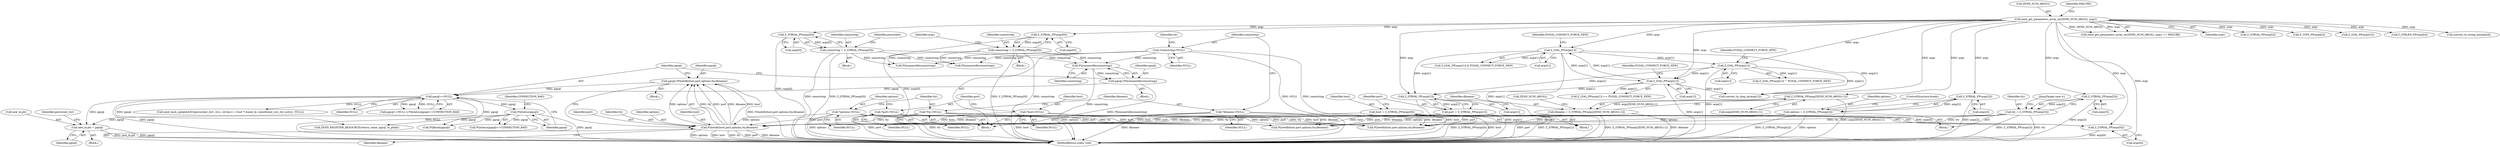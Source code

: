 digraph "0_php_4435b9142ff9813845d5c97ab29a5d637bedb257_5@pointer" {
"1000594" [label="(Call,new_le.ptr = pgsql)"];
"1000576" [label="(Call,pgsql==NULL)"];
"1000566" [label="(Call,pgsql=PQsetdb(host,port,options,tty,dbname))"];
"1000568" [label="(Call,PQsetdb(host,port,options,tty,dbname))"];
"1000299" [label="(Call,*host=NULL)"];
"1000463" [label="(Call,host = Z_STRVAL_PP(args[0]))"];
"1000465" [label="(Call,Z_STRVAL_PP(args[0]))"];
"1000343" [label="(Call,zend_get_parameters_array_ex(ZEND_NUM_ARGS(), args))"];
"1000303" [label="(Call,*port=NULL)"];
"1000469" [label="(Call,port = Z_STRVAL_PP(args[1]))"];
"1000471" [label="(Call,Z_STRVAL_PP(args[1]))"];
"1000391" [label="(Call,Z_LVAL_PP(args[1]))"];
"1000381" [label="(Call,Z_LVAL_PP(args[1]))"];
"1000401" [label="(Call,Z_LVAL_PP(args[1]))"];
"1000494" [label="(Call,options = Z_STRVAL_PP(args[2]))"];
"1000496" [label="(Call,Z_STRVAL_PP(args[2]))"];
"1000307" [label="(Call,*options=NULL)"];
"1000311" [label="(Call,*tty=NULL)"];
"1000487" [label="(Call,tty = Z_STRVAL_PP(args[3]))"];
"1000489" [label="(Call,Z_STRVAL_PP(args[3]))"];
"1000315" [label="(Call,*dbname=NULL)"];
"1000475" [label="(Call,dbname = Z_STRVAL_PP(args[ZEND_NUM_ARGS()-1]))"];
"1000477" [label="(Call,Z_STRVAL_PP(args[ZEND_NUM_ARGS()-1]))"];
"1000560" [label="(Call,pgsql=PQconnectdb(connstring))"];
"1000562" [label="(Call,PQconnectdb(connstring))"];
"1000433" [label="(Call,connstring = Z_STRVAL_PP(args[0]))"];
"1000435" [label="(Call,Z_STRVAL_PP(args[0]))"];
"1000445" [label="(Call,connstring = Z_STRVAL_PP(args[0]))"];
"1000447" [label="(Call,Z_STRVAL_PP(args[0]))"];
"1000319" [label="(Call,*connstring=NULL)"];
"1000580" [label="(Call,PQstatus(pgsql))"];
"1000465" [label="(Call,Z_STRVAL_PP(args[0]))"];
"1000381" [label="(Call,Z_LVAL_PP(args[1]))"];
"1000500" [label="(ControlStructure,break;)"];
"1000484" [label="(Call,ZEND_NUM_ARGS())"];
"1000566" [label="(Call,pgsql=PQsetdb(host,port,options,tty,dbname))"];
"1000570" [label="(Identifier,port)"];
"1000462" [label="(Block,)"];
"1000472" [label="(Call,args[1])"];
"1000300" [label="(Identifier,host)"];
"1000572" [label="(Identifier,tty)"];
"1000447" [label="(Call,Z_STRVAL_PP(args[0]))"];
"1000497" [label="(Call,args[2])"];
"1000478" [label="(Call,args[ZEND_NUM_ARGS()-1])"];
"1000317" [label="(Identifier,NULL)"];
"1000571" [label="(Identifier,options)"];
"1000471" [label="(Call,Z_STRVAL_PP(args[1]))"];
"1000861" [label="(Call,PQconnectdb(connstring))"];
"1000297" [label="(Block,)"];
"1000342" [label="(Call,zend_get_parameters_array_ex(ZEND_NUM_ARGS(), args) == FAILURE)"];
"1000962" [label="(MethodReturn,static void)"];
"1000567" [label="(Identifier,pgsql)"];
"1000345" [label="(Identifier,args)"];
"1000560" [label="(Call,pgsql=PQconnectdb(connstring))"];
"1000392" [label="(Call,args[1])"];
"1000576" [label="(Call,pgsql==NULL)"];
"1000867" [label="(Call,PQsetdb(host,port,options,tty,dbname))"];
"1000488" [label="(Identifier,tty)"];
"1000684" [label="(Call,PQsetdb(host,port,options,tty,dbname))"];
"1000477" [label="(Call,Z_STRVAL_PP(args[ZEND_NUM_ARGS()-1]))"];
"1000385" [label="(Identifier,PGSQL_CONNECT_FORCE_NEW)"];
"1000579" [label="(Call,PQstatus(pgsql)==CONNECTION_BAD)"];
"1000400" [label="(Call,Z_LVAL_PP(args[1]) ^ PGSQL_CONNECT_FORCE_NEW)"];
"1000581" [label="(Identifier,pgsql)"];
"1000578" [label="(Identifier,NULL)"];
"1000391" [label="(Call,Z_LVAL_PP(args[1]))"];
"1000344" [label="(Call,ZEND_NUM_ARGS())"];
"1000320" [label="(Identifier,connstring)"];
"1000445" [label="(Call,connstring = Z_STRVAL_PP(args[0]))"];
"1000750" [label="(Call,ZEND_REGISTER_RESOURCE(return_value, pgsql, le_plink))"];
"1000417" [label="(Call,Z_STRVAL_PP(args[i]))"];
"1000405" [label="(Identifier,PGSQL_CONNECT_FORCE_NEW)"];
"1000325" [label="(Identifier,str)"];
"1000312" [label="(Identifier,tty)"];
"1000346" [label="(Identifier,FAILURE)"];
"1000469" [label="(Call,port = Z_STRVAL_PP(args[1]))"];
"1000475" [label="(Call,dbname = Z_STRVAL_PP(args[ZEND_NUM_ARGS()-1]))"];
"1000470" [label="(Identifier,port)"];
"1000305" [label="(Identifier,NULL)"];
"1000575" [label="(Call,pgsql==NULL || PQstatus(pgsql)==CONNECTION_BAD)"];
"1000489" [label="(Call,Z_STRVAL_PP(args[3]))"];
"1000582" [label="(Identifier,CONNECTION_BAD)"];
"1000303" [label="(Call,*port=NULL)"];
"1000463" [label="(Call,host = Z_STRVAL_PP(args[0]))"];
"1000432" [label="(Block,)"];
"1000503" [label="(Identifier,persistent)"];
"1000569" [label="(Identifier,host)"];
"1000373" [label="(Call,Z_TYPE_PP(args[i]))"];
"1000563" [label="(Identifier,connstring)"];
"1000565" [label="(Block,)"];
"1000457" [label="(Call,Z_LVAL_PP(args[1]))"];
"1000315" [label="(Call,*dbname=NULL)"];
"1000559" [label="(Block,)"];
"1000466" [label="(Call,args[0])"];
"1000395" [label="(Identifier,PGSQL_CONNECT_FORCE_NEW)"];
"1000598" [label="(Identifier,pgsql)"];
"1000308" [label="(Identifier,options)"];
"1000464" [label="(Identifier,host)"];
"1000421" [label="(Call,Z_STRLEN_PP(args[i]))"];
"1000311" [label="(Call,*tty=NULL)"];
"1000493" [label="(JumpTarget,case 4:)"];
"1000577" [label="(Identifier,pgsql)"];
"1000496" [label="(Call,Z_STRVAL_PP(args[2]))"];
"1000382" [label="(Call,args[1])"];
"1000601" [label="(Call,zend_hash_update(&EG(persistent_list), str.c, str.len+1, (void *) &new_le, sizeof(zend_rsrc_list_entry), NULL))"];
"1000494" [label="(Call,options = Z_STRVAL_PP(args[2]))"];
"1000580" [label="(Call,PQstatus(pgsql))"];
"1000495" [label="(Identifier,options)"];
"1000309" [label="(Identifier,NULL)"];
"1000433" [label="(Call,connstring = Z_STRVAL_PP(args[0]))"];
"1000304" [label="(Identifier,port)"];
"1000604" [label="(Identifier,persistent_list)"];
"1000307" [label="(Call,*options=NULL)"];
"1000562" [label="(Call,PQconnectdb(connstring))"];
"1000390" [label="(Call,Z_LVAL_PP(args[1]) & PGSQL_CONNECT_FORCE_NEW)"];
"1000587" [label="(Call,PQfinish(pgsql))"];
"1000487" [label="(Call,tty = Z_STRVAL_PP(args[3]))"];
"1000380" [label="(Call,Z_LVAL_PP(args[1]) == PGSQL_CONNECT_FORCE_NEW)"];
"1000451" [label="(Call,convert_to_long_ex(args[1]))"];
"1000476" [label="(Identifier,dbname)"];
"1000299" [label="(Call,*host=NULL)"];
"1000490" [label="(Call,args[3])"];
"1000594" [label="(Call,new_le.ptr = pgsql)"];
"1000446" [label="(Identifier,connstring)"];
"1000595" [label="(Call,new_le.ptr)"];
"1000321" [label="(Identifier,NULL)"];
"1000316" [label="(Identifier,dbname)"];
"1000436" [label="(Call,args[0])"];
"1000319" [label="(Call,*connstring=NULL)"];
"1000301" [label="(Identifier,NULL)"];
"1000527" [label="(Block,)"];
"1000406" [label="(Call,convert_to_string_ex(args[i]))"];
"1000485" [label="(Block,)"];
"1000401" [label="(Call,Z_LVAL_PP(args[1]))"];
"1000313" [label="(Identifier,NULL)"];
"1000573" [label="(Identifier,dbname)"];
"1000448" [label="(Call,args[0])"];
"1000561" [label="(Identifier,pgsql)"];
"1000453" [label="(Identifier,args)"];
"1000444" [label="(Block,)"];
"1000676" [label="(Call,PQconnectdb(connstring))"];
"1000343" [label="(Call,zend_get_parameters_array_ex(ZEND_NUM_ARGS(), args))"];
"1000434" [label="(Identifier,connstring)"];
"1000402" [label="(Call,args[1])"];
"1000435" [label="(Call,Z_STRVAL_PP(args[0]))"];
"1000568" [label="(Call,PQsetdb(host,port,options,tty,dbname))"];
"1000594" -> "1000527"  [label="AST: "];
"1000594" -> "1000598"  [label="CFG: "];
"1000595" -> "1000594"  [label="AST: "];
"1000598" -> "1000594"  [label="AST: "];
"1000604" -> "1000594"  [label="CFG: "];
"1000594" -> "1000962"  [label="DDG: pgsql"];
"1000594" -> "1000962"  [label="DDG: new_le.ptr"];
"1000576" -> "1000594"  [label="DDG: pgsql"];
"1000580" -> "1000594"  [label="DDG: pgsql"];
"1000576" -> "1000575"  [label="AST: "];
"1000576" -> "1000578"  [label="CFG: "];
"1000577" -> "1000576"  [label="AST: "];
"1000578" -> "1000576"  [label="AST: "];
"1000581" -> "1000576"  [label="CFG: "];
"1000575" -> "1000576"  [label="CFG: "];
"1000576" -> "1000962"  [label="DDG: pgsql"];
"1000576" -> "1000962"  [label="DDG: NULL"];
"1000576" -> "1000575"  [label="DDG: pgsql"];
"1000576" -> "1000575"  [label="DDG: NULL"];
"1000566" -> "1000576"  [label="DDG: pgsql"];
"1000560" -> "1000576"  [label="DDG: pgsql"];
"1000576" -> "1000580"  [label="DDG: pgsql"];
"1000576" -> "1000587"  [label="DDG: pgsql"];
"1000576" -> "1000601"  [label="DDG: NULL"];
"1000576" -> "1000750"  [label="DDG: pgsql"];
"1000566" -> "1000565"  [label="AST: "];
"1000566" -> "1000568"  [label="CFG: "];
"1000567" -> "1000566"  [label="AST: "];
"1000568" -> "1000566"  [label="AST: "];
"1000577" -> "1000566"  [label="CFG: "];
"1000566" -> "1000962"  [label="DDG: PQsetdb(host,port,options,tty,dbname)"];
"1000568" -> "1000566"  [label="DDG: options"];
"1000568" -> "1000566"  [label="DDG: tty"];
"1000568" -> "1000566"  [label="DDG: port"];
"1000568" -> "1000566"  [label="DDG: dbname"];
"1000568" -> "1000566"  [label="DDG: host"];
"1000568" -> "1000573"  [label="CFG: "];
"1000569" -> "1000568"  [label="AST: "];
"1000570" -> "1000568"  [label="AST: "];
"1000571" -> "1000568"  [label="AST: "];
"1000572" -> "1000568"  [label="AST: "];
"1000573" -> "1000568"  [label="AST: "];
"1000568" -> "1000962"  [label="DDG: options"];
"1000568" -> "1000962"  [label="DDG: host"];
"1000568" -> "1000962"  [label="DDG: tty"];
"1000568" -> "1000962"  [label="DDG: port"];
"1000568" -> "1000962"  [label="DDG: dbname"];
"1000299" -> "1000568"  [label="DDG: host"];
"1000463" -> "1000568"  [label="DDG: host"];
"1000303" -> "1000568"  [label="DDG: port"];
"1000469" -> "1000568"  [label="DDG: port"];
"1000494" -> "1000568"  [label="DDG: options"];
"1000307" -> "1000568"  [label="DDG: options"];
"1000311" -> "1000568"  [label="DDG: tty"];
"1000487" -> "1000568"  [label="DDG: tty"];
"1000315" -> "1000568"  [label="DDG: dbname"];
"1000475" -> "1000568"  [label="DDG: dbname"];
"1000299" -> "1000297"  [label="AST: "];
"1000299" -> "1000301"  [label="CFG: "];
"1000300" -> "1000299"  [label="AST: "];
"1000301" -> "1000299"  [label="AST: "];
"1000304" -> "1000299"  [label="CFG: "];
"1000299" -> "1000962"  [label="DDG: host"];
"1000299" -> "1000684"  [label="DDG: host"];
"1000299" -> "1000867"  [label="DDG: host"];
"1000463" -> "1000462"  [label="AST: "];
"1000463" -> "1000465"  [label="CFG: "];
"1000464" -> "1000463"  [label="AST: "];
"1000465" -> "1000463"  [label="AST: "];
"1000470" -> "1000463"  [label="CFG: "];
"1000463" -> "1000962"  [label="DDG: Z_STRVAL_PP(args[0])"];
"1000463" -> "1000962"  [label="DDG: host"];
"1000465" -> "1000463"  [label="DDG: args[0]"];
"1000463" -> "1000684"  [label="DDG: host"];
"1000463" -> "1000867"  [label="DDG: host"];
"1000465" -> "1000466"  [label="CFG: "];
"1000466" -> "1000465"  [label="AST: "];
"1000465" -> "1000962"  [label="DDG: args[0]"];
"1000343" -> "1000465"  [label="DDG: args"];
"1000343" -> "1000342"  [label="AST: "];
"1000343" -> "1000345"  [label="CFG: "];
"1000344" -> "1000343"  [label="AST: "];
"1000345" -> "1000343"  [label="AST: "];
"1000346" -> "1000343"  [label="CFG: "];
"1000343" -> "1000962"  [label="DDG: args"];
"1000343" -> "1000342"  [label="DDG: ZEND_NUM_ARGS()"];
"1000343" -> "1000342"  [label="DDG: args"];
"1000343" -> "1000373"  [label="DDG: args"];
"1000343" -> "1000381"  [label="DDG: args"];
"1000343" -> "1000391"  [label="DDG: args"];
"1000343" -> "1000401"  [label="DDG: args"];
"1000343" -> "1000406"  [label="DDG: args"];
"1000343" -> "1000417"  [label="DDG: args"];
"1000343" -> "1000421"  [label="DDG: args"];
"1000343" -> "1000435"  [label="DDG: args"];
"1000343" -> "1000447"  [label="DDG: args"];
"1000343" -> "1000451"  [label="DDG: args"];
"1000343" -> "1000457"  [label="DDG: args"];
"1000343" -> "1000471"  [label="DDG: args"];
"1000343" -> "1000477"  [label="DDG: args"];
"1000343" -> "1000489"  [label="DDG: args"];
"1000343" -> "1000496"  [label="DDG: args"];
"1000303" -> "1000297"  [label="AST: "];
"1000303" -> "1000305"  [label="CFG: "];
"1000304" -> "1000303"  [label="AST: "];
"1000305" -> "1000303"  [label="AST: "];
"1000308" -> "1000303"  [label="CFG: "];
"1000303" -> "1000962"  [label="DDG: port"];
"1000303" -> "1000684"  [label="DDG: port"];
"1000303" -> "1000867"  [label="DDG: port"];
"1000469" -> "1000462"  [label="AST: "];
"1000469" -> "1000471"  [label="CFG: "];
"1000470" -> "1000469"  [label="AST: "];
"1000471" -> "1000469"  [label="AST: "];
"1000476" -> "1000469"  [label="CFG: "];
"1000469" -> "1000962"  [label="DDG: Z_STRVAL_PP(args[1])"];
"1000469" -> "1000962"  [label="DDG: port"];
"1000471" -> "1000469"  [label="DDG: args[1]"];
"1000469" -> "1000684"  [label="DDG: port"];
"1000469" -> "1000867"  [label="DDG: port"];
"1000471" -> "1000472"  [label="CFG: "];
"1000472" -> "1000471"  [label="AST: "];
"1000471" -> "1000962"  [label="DDG: args[1]"];
"1000391" -> "1000471"  [label="DDG: args[1]"];
"1000401" -> "1000471"  [label="DDG: args[1]"];
"1000381" -> "1000471"  [label="DDG: args[1]"];
"1000391" -> "1000390"  [label="AST: "];
"1000391" -> "1000392"  [label="CFG: "];
"1000392" -> "1000391"  [label="AST: "];
"1000395" -> "1000391"  [label="CFG: "];
"1000391" -> "1000962"  [label="DDG: args[1]"];
"1000391" -> "1000381"  [label="DDG: args[1]"];
"1000391" -> "1000390"  [label="DDG: args[1]"];
"1000381" -> "1000391"  [label="DDG: args[1]"];
"1000391" -> "1000401"  [label="DDG: args[1]"];
"1000391" -> "1000451"  [label="DDG: args[1]"];
"1000381" -> "1000380"  [label="AST: "];
"1000381" -> "1000382"  [label="CFG: "];
"1000382" -> "1000381"  [label="AST: "];
"1000385" -> "1000381"  [label="CFG: "];
"1000381" -> "1000962"  [label="DDG: args[1]"];
"1000381" -> "1000380"  [label="DDG: args[1]"];
"1000401" -> "1000381"  [label="DDG: args[1]"];
"1000381" -> "1000451"  [label="DDG: args[1]"];
"1000401" -> "1000400"  [label="AST: "];
"1000401" -> "1000402"  [label="CFG: "];
"1000402" -> "1000401"  [label="AST: "];
"1000405" -> "1000401"  [label="CFG: "];
"1000401" -> "1000962"  [label="DDG: args[1]"];
"1000401" -> "1000400"  [label="DDG: args[1]"];
"1000401" -> "1000451"  [label="DDG: args[1]"];
"1000494" -> "1000485"  [label="AST: "];
"1000494" -> "1000496"  [label="CFG: "];
"1000495" -> "1000494"  [label="AST: "];
"1000496" -> "1000494"  [label="AST: "];
"1000500" -> "1000494"  [label="CFG: "];
"1000494" -> "1000962"  [label="DDG: Z_STRVAL_PP(args[2])"];
"1000494" -> "1000962"  [label="DDG: options"];
"1000496" -> "1000494"  [label="DDG: args[2]"];
"1000494" -> "1000684"  [label="DDG: options"];
"1000494" -> "1000867"  [label="DDG: options"];
"1000496" -> "1000497"  [label="CFG: "];
"1000497" -> "1000496"  [label="AST: "];
"1000496" -> "1000962"  [label="DDG: args[2]"];
"1000307" -> "1000297"  [label="AST: "];
"1000307" -> "1000309"  [label="CFG: "];
"1000308" -> "1000307"  [label="AST: "];
"1000309" -> "1000307"  [label="AST: "];
"1000312" -> "1000307"  [label="CFG: "];
"1000307" -> "1000962"  [label="DDG: options"];
"1000307" -> "1000684"  [label="DDG: options"];
"1000307" -> "1000867"  [label="DDG: options"];
"1000311" -> "1000297"  [label="AST: "];
"1000311" -> "1000313"  [label="CFG: "];
"1000312" -> "1000311"  [label="AST: "];
"1000313" -> "1000311"  [label="AST: "];
"1000316" -> "1000311"  [label="CFG: "];
"1000311" -> "1000962"  [label="DDG: tty"];
"1000311" -> "1000684"  [label="DDG: tty"];
"1000311" -> "1000867"  [label="DDG: tty"];
"1000487" -> "1000485"  [label="AST: "];
"1000487" -> "1000489"  [label="CFG: "];
"1000488" -> "1000487"  [label="AST: "];
"1000489" -> "1000487"  [label="AST: "];
"1000493" -> "1000487"  [label="CFG: "];
"1000487" -> "1000962"  [label="DDG: Z_STRVAL_PP(args[3])"];
"1000487" -> "1000962"  [label="DDG: tty"];
"1000489" -> "1000487"  [label="DDG: args[3]"];
"1000487" -> "1000684"  [label="DDG: tty"];
"1000487" -> "1000867"  [label="DDG: tty"];
"1000489" -> "1000490"  [label="CFG: "];
"1000490" -> "1000489"  [label="AST: "];
"1000489" -> "1000962"  [label="DDG: args[3]"];
"1000315" -> "1000297"  [label="AST: "];
"1000315" -> "1000317"  [label="CFG: "];
"1000316" -> "1000315"  [label="AST: "];
"1000317" -> "1000315"  [label="AST: "];
"1000320" -> "1000315"  [label="CFG: "];
"1000315" -> "1000962"  [label="DDG: dbname"];
"1000315" -> "1000684"  [label="DDG: dbname"];
"1000315" -> "1000867"  [label="DDG: dbname"];
"1000475" -> "1000462"  [label="AST: "];
"1000475" -> "1000477"  [label="CFG: "];
"1000476" -> "1000475"  [label="AST: "];
"1000477" -> "1000475"  [label="AST: "];
"1000484" -> "1000475"  [label="CFG: "];
"1000475" -> "1000962"  [label="DDG: dbname"];
"1000475" -> "1000962"  [label="DDG: Z_STRVAL_PP(args[ZEND_NUM_ARGS()-1])"];
"1000477" -> "1000475"  [label="DDG: args[ZEND_NUM_ARGS()-1]"];
"1000475" -> "1000684"  [label="DDG: dbname"];
"1000475" -> "1000867"  [label="DDG: dbname"];
"1000477" -> "1000478"  [label="CFG: "];
"1000478" -> "1000477"  [label="AST: "];
"1000477" -> "1000962"  [label="DDG: args[ZEND_NUM_ARGS()-1]"];
"1000560" -> "1000559"  [label="AST: "];
"1000560" -> "1000562"  [label="CFG: "];
"1000561" -> "1000560"  [label="AST: "];
"1000562" -> "1000560"  [label="AST: "];
"1000577" -> "1000560"  [label="CFG: "];
"1000560" -> "1000962"  [label="DDG: PQconnectdb(connstring)"];
"1000562" -> "1000560"  [label="DDG: connstring"];
"1000562" -> "1000563"  [label="CFG: "];
"1000563" -> "1000562"  [label="AST: "];
"1000562" -> "1000962"  [label="DDG: connstring"];
"1000433" -> "1000562"  [label="DDG: connstring"];
"1000445" -> "1000562"  [label="DDG: connstring"];
"1000319" -> "1000562"  [label="DDG: connstring"];
"1000433" -> "1000432"  [label="AST: "];
"1000433" -> "1000435"  [label="CFG: "];
"1000434" -> "1000433"  [label="AST: "];
"1000435" -> "1000433"  [label="AST: "];
"1000503" -> "1000433"  [label="CFG: "];
"1000433" -> "1000962"  [label="DDG: connstring"];
"1000433" -> "1000962"  [label="DDG: Z_STRVAL_PP(args[0])"];
"1000435" -> "1000433"  [label="DDG: args[0]"];
"1000433" -> "1000676"  [label="DDG: connstring"];
"1000433" -> "1000861"  [label="DDG: connstring"];
"1000435" -> "1000436"  [label="CFG: "];
"1000436" -> "1000435"  [label="AST: "];
"1000435" -> "1000962"  [label="DDG: args[0]"];
"1000445" -> "1000444"  [label="AST: "];
"1000445" -> "1000447"  [label="CFG: "];
"1000446" -> "1000445"  [label="AST: "];
"1000447" -> "1000445"  [label="AST: "];
"1000453" -> "1000445"  [label="CFG: "];
"1000445" -> "1000962"  [label="DDG: connstring"];
"1000445" -> "1000962"  [label="DDG: Z_STRVAL_PP(args[0])"];
"1000447" -> "1000445"  [label="DDG: args[0]"];
"1000445" -> "1000676"  [label="DDG: connstring"];
"1000445" -> "1000861"  [label="DDG: connstring"];
"1000447" -> "1000448"  [label="CFG: "];
"1000448" -> "1000447"  [label="AST: "];
"1000447" -> "1000962"  [label="DDG: args[0]"];
"1000319" -> "1000297"  [label="AST: "];
"1000319" -> "1000321"  [label="CFG: "];
"1000320" -> "1000319"  [label="AST: "];
"1000321" -> "1000319"  [label="AST: "];
"1000325" -> "1000319"  [label="CFG: "];
"1000319" -> "1000962"  [label="DDG: NULL"];
"1000319" -> "1000962"  [label="DDG: connstring"];
"1000319" -> "1000676"  [label="DDG: connstring"];
"1000319" -> "1000861"  [label="DDG: connstring"];
"1000580" -> "1000579"  [label="AST: "];
"1000580" -> "1000581"  [label="CFG: "];
"1000581" -> "1000580"  [label="AST: "];
"1000582" -> "1000580"  [label="CFG: "];
"1000580" -> "1000962"  [label="DDG: pgsql"];
"1000580" -> "1000579"  [label="DDG: pgsql"];
"1000580" -> "1000587"  [label="DDG: pgsql"];
"1000580" -> "1000750"  [label="DDG: pgsql"];
}

